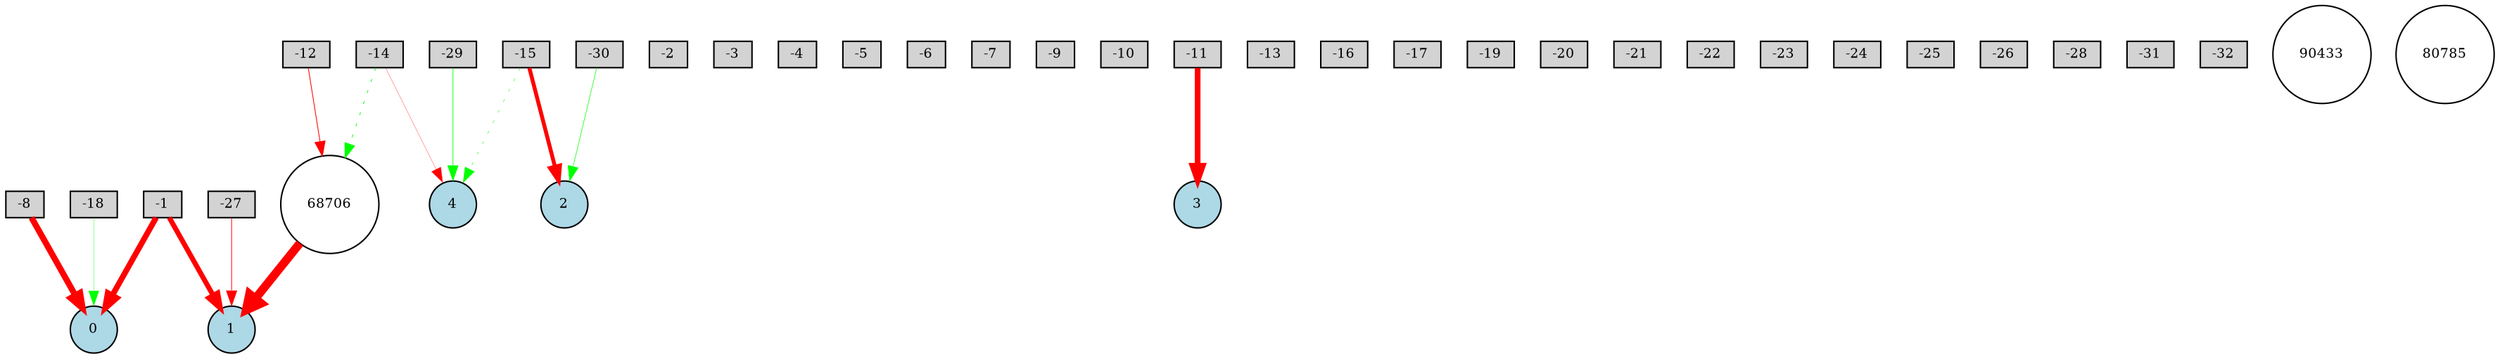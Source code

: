 digraph {
	node [fontsize=9 height=0.2 shape=circle width=0.2]
	-1 [fillcolor=lightgray shape=box style=filled]
	-2 [fillcolor=lightgray shape=box style=filled]
	-3 [fillcolor=lightgray shape=box style=filled]
	-4 [fillcolor=lightgray shape=box style=filled]
	-5 [fillcolor=lightgray shape=box style=filled]
	-6 [fillcolor=lightgray shape=box style=filled]
	-7 [fillcolor=lightgray shape=box style=filled]
	-8 [fillcolor=lightgray shape=box style=filled]
	-9 [fillcolor=lightgray shape=box style=filled]
	-10 [fillcolor=lightgray shape=box style=filled]
	-11 [fillcolor=lightgray shape=box style=filled]
	-12 [fillcolor=lightgray shape=box style=filled]
	-13 [fillcolor=lightgray shape=box style=filled]
	-14 [fillcolor=lightgray shape=box style=filled]
	-15 [fillcolor=lightgray shape=box style=filled]
	-16 [fillcolor=lightgray shape=box style=filled]
	-17 [fillcolor=lightgray shape=box style=filled]
	-18 [fillcolor=lightgray shape=box style=filled]
	-19 [fillcolor=lightgray shape=box style=filled]
	-20 [fillcolor=lightgray shape=box style=filled]
	-21 [fillcolor=lightgray shape=box style=filled]
	-22 [fillcolor=lightgray shape=box style=filled]
	-23 [fillcolor=lightgray shape=box style=filled]
	-24 [fillcolor=lightgray shape=box style=filled]
	-25 [fillcolor=lightgray shape=box style=filled]
	-26 [fillcolor=lightgray shape=box style=filled]
	-27 [fillcolor=lightgray shape=box style=filled]
	-28 [fillcolor=lightgray shape=box style=filled]
	-29 [fillcolor=lightgray shape=box style=filled]
	-30 [fillcolor=lightgray shape=box style=filled]
	-31 [fillcolor=lightgray shape=box style=filled]
	-32 [fillcolor=lightgray shape=box style=filled]
	0 [fillcolor=lightblue style=filled]
	1 [fillcolor=lightblue style=filled]
	2 [fillcolor=lightblue style=filled]
	3 [fillcolor=lightblue style=filled]
	4 [fillcolor=lightblue style=filled]
	68706 [fillcolor=white style=filled]
	90433 [fillcolor=white style=filled]
	80785 [fillcolor=white style=filled]
	-1 -> 0 [color=red penwidth=3.920768567262639 style=solid]
	-1 -> 1 [color=red penwidth=3.437820938173316 style=solid]
	-8 -> 0 [color=red penwidth=4.173562867428922 style=solid]
	-15 -> 2 [color=red penwidth=2.6878181534083487 style=solid]
	-11 -> 3 [color=red penwidth=3.8731282856890132 style=solid]
	68706 -> 1 [color=red penwidth=5.813696832635792 style=solid]
	-27 -> 1 [color=red penwidth=0.4773546739309923 style=solid]
	-12 -> 68706 [color=red penwidth=0.5096842460666019 style=solid]
	-18 -> 0 [color=green penwidth=0.20042916969680513 style=solid]
	-15 -> 4 [color=green penwidth=0.2892088037264271 style=dotted]
	-14 -> 68706 [color=green penwidth=0.47127004428292874 style=dotted]
	-14 -> 4 [color=red penwidth=0.1656526686116606 style=solid]
	-29 -> 4 [color=green penwidth=0.43812401328632333 style=solid]
	-30 -> 2 [color=green penwidth=0.35340953464307956 style=solid]
}
